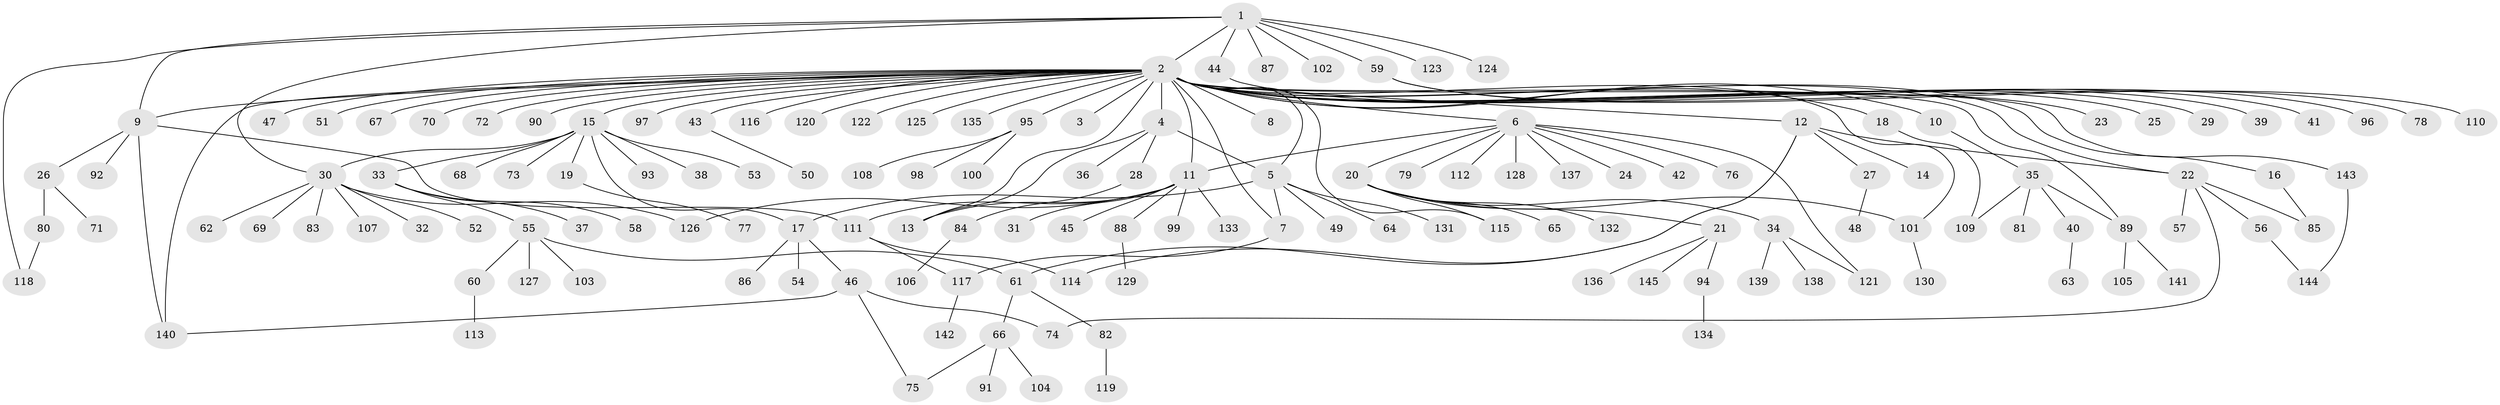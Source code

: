 // coarse degree distribution, {1: 0.603448275862069, 7: 0.034482758620689655, 2: 0.1206896551724138, 5: 0.05172413793103448, 6: 0.034482758620689655, 4: 0.06896551724137931, 3: 0.05172413793103448, 33: 0.017241379310344827, 8: 0.017241379310344827}
// Generated by graph-tools (version 1.1) at 2025/36/03/04/25 23:36:56]
// undirected, 145 vertices, 170 edges
graph export_dot {
  node [color=gray90,style=filled];
  1;
  2;
  3;
  4;
  5;
  6;
  7;
  8;
  9;
  10;
  11;
  12;
  13;
  14;
  15;
  16;
  17;
  18;
  19;
  20;
  21;
  22;
  23;
  24;
  25;
  26;
  27;
  28;
  29;
  30;
  31;
  32;
  33;
  34;
  35;
  36;
  37;
  38;
  39;
  40;
  41;
  42;
  43;
  44;
  45;
  46;
  47;
  48;
  49;
  50;
  51;
  52;
  53;
  54;
  55;
  56;
  57;
  58;
  59;
  60;
  61;
  62;
  63;
  64;
  65;
  66;
  67;
  68;
  69;
  70;
  71;
  72;
  73;
  74;
  75;
  76;
  77;
  78;
  79;
  80;
  81;
  82;
  83;
  84;
  85;
  86;
  87;
  88;
  89;
  90;
  91;
  92;
  93;
  94;
  95;
  96;
  97;
  98;
  99;
  100;
  101;
  102;
  103;
  104;
  105;
  106;
  107;
  108;
  109;
  110;
  111;
  112;
  113;
  114;
  115;
  116;
  117;
  118;
  119;
  120;
  121;
  122;
  123;
  124;
  125;
  126;
  127;
  128;
  129;
  130;
  131;
  132;
  133;
  134;
  135;
  136;
  137;
  138;
  139;
  140;
  141;
  142;
  143;
  144;
  145;
  1 -- 2;
  1 -- 9;
  1 -- 30;
  1 -- 44;
  1 -- 59;
  1 -- 87;
  1 -- 102;
  1 -- 118;
  1 -- 123;
  1 -- 124;
  2 -- 3;
  2 -- 4;
  2 -- 5;
  2 -- 6;
  2 -- 7;
  2 -- 8;
  2 -- 9;
  2 -- 10;
  2 -- 11;
  2 -- 12;
  2 -- 13;
  2 -- 15;
  2 -- 16;
  2 -- 18;
  2 -- 22;
  2 -- 23;
  2 -- 25;
  2 -- 29;
  2 -- 39;
  2 -- 41;
  2 -- 43;
  2 -- 47;
  2 -- 51;
  2 -- 67;
  2 -- 70;
  2 -- 72;
  2 -- 89;
  2 -- 90;
  2 -- 95;
  2 -- 97;
  2 -- 101;
  2 -- 115;
  2 -- 116;
  2 -- 120;
  2 -- 122;
  2 -- 125;
  2 -- 135;
  2 -- 140;
  2 -- 143;
  4 -- 5;
  4 -- 13;
  4 -- 28;
  4 -- 36;
  5 -- 7;
  5 -- 17;
  5 -- 49;
  5 -- 64;
  5 -- 131;
  6 -- 11;
  6 -- 20;
  6 -- 24;
  6 -- 42;
  6 -- 76;
  6 -- 79;
  6 -- 112;
  6 -- 121;
  6 -- 128;
  6 -- 137;
  7 -- 117;
  9 -- 26;
  9 -- 92;
  9 -- 111;
  9 -- 140;
  10 -- 35;
  11 -- 13;
  11 -- 31;
  11 -- 45;
  11 -- 88;
  11 -- 99;
  11 -- 111;
  11 -- 126;
  11 -- 133;
  12 -- 14;
  12 -- 22;
  12 -- 27;
  12 -- 61;
  12 -- 114;
  15 -- 17;
  15 -- 19;
  15 -- 30;
  15 -- 33;
  15 -- 38;
  15 -- 53;
  15 -- 68;
  15 -- 73;
  15 -- 93;
  16 -- 85;
  17 -- 46;
  17 -- 54;
  17 -- 86;
  18 -- 109;
  19 -- 77;
  20 -- 21;
  20 -- 34;
  20 -- 65;
  20 -- 101;
  20 -- 115;
  20 -- 132;
  21 -- 94;
  21 -- 136;
  21 -- 145;
  22 -- 56;
  22 -- 57;
  22 -- 74;
  22 -- 85;
  26 -- 71;
  26 -- 80;
  27 -- 48;
  28 -- 84;
  30 -- 32;
  30 -- 52;
  30 -- 62;
  30 -- 69;
  30 -- 83;
  30 -- 107;
  30 -- 126;
  33 -- 37;
  33 -- 55;
  33 -- 58;
  34 -- 121;
  34 -- 138;
  34 -- 139;
  35 -- 40;
  35 -- 81;
  35 -- 89;
  35 -- 109;
  40 -- 63;
  43 -- 50;
  44 -- 96;
  46 -- 74;
  46 -- 75;
  46 -- 140;
  55 -- 60;
  55 -- 61;
  55 -- 103;
  55 -- 127;
  56 -- 144;
  59 -- 78;
  59 -- 110;
  60 -- 113;
  61 -- 66;
  61 -- 82;
  66 -- 75;
  66 -- 91;
  66 -- 104;
  80 -- 118;
  82 -- 119;
  84 -- 106;
  88 -- 129;
  89 -- 105;
  89 -- 141;
  94 -- 134;
  95 -- 98;
  95 -- 100;
  95 -- 108;
  101 -- 130;
  111 -- 114;
  111 -- 117;
  117 -- 142;
  143 -- 144;
}
